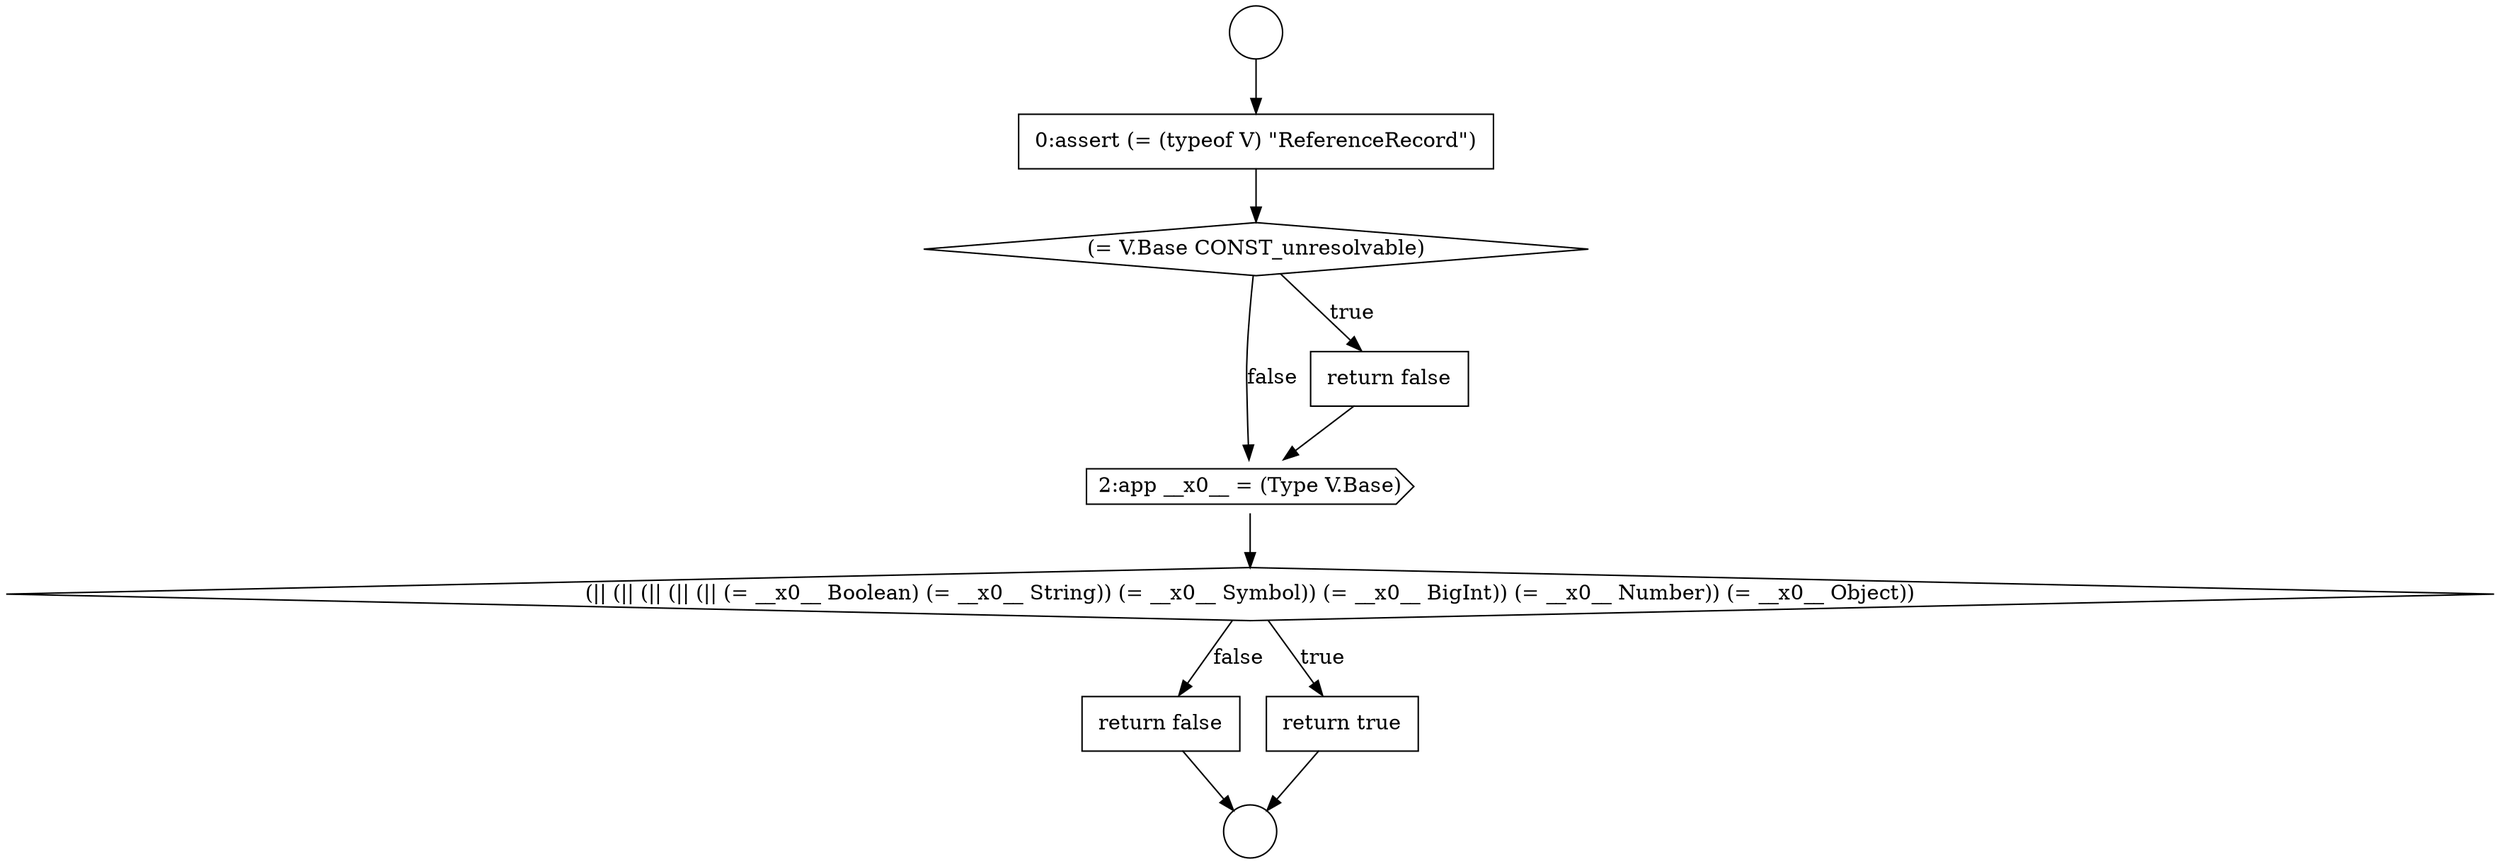 digraph {
  node284 [shape=cds, label=<<font color="black">2:app __x0__ = (Type V.Base)</font>> color="black" fillcolor="white" style=filled]
  node280 [shape=circle label=" " color="black" fillcolor="white" style=filled]
  node285 [shape=diamond, label=<<font color="black">(|| (|| (|| (|| (|| (= __x0__ Boolean) (= __x0__ String)) (= __x0__ Symbol)) (= __x0__ BigInt)) (= __x0__ Number)) (= __x0__ Object))</font>> color="black" fillcolor="white" style=filled]
  node279 [shape=circle label=" " color="black" fillcolor="white" style=filled]
  node282 [shape=diamond, label=<<font color="black">(= V.Base CONST_unresolvable)</font>> color="black" fillcolor="white" style=filled]
  node287 [shape=none, margin=0, label=<<font color="black">
    <table border="0" cellborder="1" cellspacing="0" cellpadding="10">
      <tr><td align="left">return false</td></tr>
    </table>
  </font>> color="black" fillcolor="white" style=filled]
  node283 [shape=none, margin=0, label=<<font color="black">
    <table border="0" cellborder="1" cellspacing="0" cellpadding="10">
      <tr><td align="left">return false</td></tr>
    </table>
  </font>> color="black" fillcolor="white" style=filled]
  node286 [shape=none, margin=0, label=<<font color="black">
    <table border="0" cellborder="1" cellspacing="0" cellpadding="10">
      <tr><td align="left">return true</td></tr>
    </table>
  </font>> color="black" fillcolor="white" style=filled]
  node281 [shape=none, margin=0, label=<<font color="black">
    <table border="0" cellborder="1" cellspacing="0" cellpadding="10">
      <tr><td align="left">0:assert (= (typeof V) &quot;ReferenceRecord&quot;)</td></tr>
    </table>
  </font>> color="black" fillcolor="white" style=filled]
  node283 -> node284 [ color="black"]
  node284 -> node285 [ color="black"]
  node279 -> node281 [ color="black"]
  node286 -> node280 [ color="black"]
  node285 -> node286 [label=<<font color="black">true</font>> color="black"]
  node285 -> node287 [label=<<font color="black">false</font>> color="black"]
  node281 -> node282 [ color="black"]
  node287 -> node280 [ color="black"]
  node282 -> node283 [label=<<font color="black">true</font>> color="black"]
  node282 -> node284 [label=<<font color="black">false</font>> color="black"]
}
